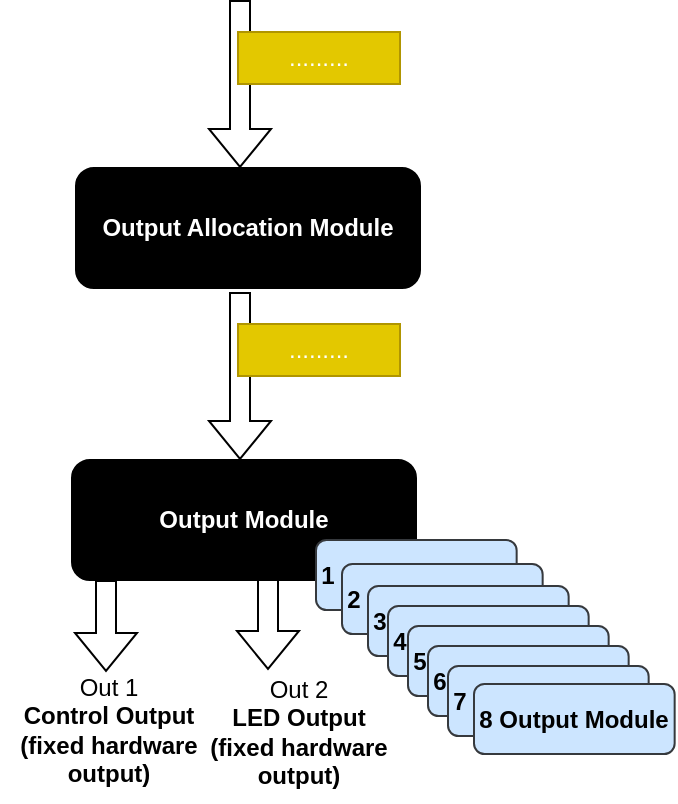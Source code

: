 <mxfile version="24.4.4" type="github" pages="5">
  <diagram name="Architecture" id="3tNNM1X5z_LQ3v7Zmcsf">
    <mxGraphModel dx="1785" dy="1080" grid="0" gridSize="10" guides="1" tooltips="1" connect="1" arrows="1" fold="1" page="1" pageScale="1" pageWidth="850" pageHeight="1100" background="none" math="0" shadow="0">
      <root>
        <mxCell id="0" />
        <mxCell id="1" parent="0" />
        <UserObject label="&lt;b&gt;Output Module&lt;/b&gt;" link="data:page/id,Wxlf60OAAQlv3tUu_XnG" id="fAy4cRbwCINLskFZb-au-1">
          <mxCell style="rounded=1;whiteSpace=wrap;html=1;fillColor=#000000;fontColor=#FFFFFF;" vertex="1" parent="1">
            <mxGeometry x="293" y="929" width="172" height="60" as="geometry" />
          </mxCell>
        </UserObject>
        <mxCell id="fAy4cRbwCINLskFZb-au-18" value="&lt;b&gt;1 Output Module&lt;/b&gt;" style="rounded=1;whiteSpace=wrap;html=1;fillColor=#cce5ff;strokeColor=#36393d;" vertex="1" parent="1">
          <mxGeometry x="415" y="969" width="100.33" height="35" as="geometry" />
        </mxCell>
        <mxCell id="fAy4cRbwCINLskFZb-au-11" value="&lt;b&gt;2 Output Module&lt;/b&gt;" style="rounded=1;whiteSpace=wrap;html=1;fillColor=#cce5ff;strokeColor=#36393d;" vertex="1" parent="1">
          <mxGeometry x="428" y="981" width="100.33" height="35" as="geometry" />
        </mxCell>
        <mxCell id="fAy4cRbwCINLskFZb-au-12" value="&lt;b&gt;3 Output Module&lt;/b&gt;" style="rounded=1;whiteSpace=wrap;html=1;fillColor=#cce5ff;strokeColor=#36393d;" vertex="1" parent="1">
          <mxGeometry x="441" y="992" width="100.33" height="35" as="geometry" />
        </mxCell>
        <mxCell id="fAy4cRbwCINLskFZb-au-13" value="&lt;b&gt;4 Output Module&lt;/b&gt;" style="rounded=1;whiteSpace=wrap;html=1;fillColor=#cce5ff;strokeColor=#36393d;" vertex="1" parent="1">
          <mxGeometry x="451" y="1002" width="100.33" height="35" as="geometry" />
        </mxCell>
        <mxCell id="fAy4cRbwCINLskFZb-au-14" value="&lt;b&gt;5 Output Module&lt;/b&gt;" style="rounded=1;whiteSpace=wrap;html=1;fillColor=#cce5ff;strokeColor=#36393d;" vertex="1" parent="1">
          <mxGeometry x="461" y="1012" width="100.33" height="35" as="geometry" />
        </mxCell>
        <mxCell id="fAy4cRbwCINLskFZb-au-15" value="&lt;b&gt;6 Output Module&lt;/b&gt;" style="rounded=1;whiteSpace=wrap;html=1;fillColor=#cce5ff;strokeColor=#36393d;" vertex="1" parent="1">
          <mxGeometry x="471" y="1022" width="100.33" height="35" as="geometry" />
        </mxCell>
        <mxCell id="fAy4cRbwCINLskFZb-au-16" value="&lt;b&gt;7 Output Module&lt;/b&gt;" style="rounded=1;whiteSpace=wrap;html=1;fillColor=#cce5ff;strokeColor=#36393d;" vertex="1" parent="1">
          <mxGeometry x="481" y="1032" width="100.33" height="35" as="geometry" />
        </mxCell>
        <mxCell id="fAy4cRbwCINLskFZb-au-17" value="&lt;b&gt;8 Output Module&lt;/b&gt;" style="rounded=1;whiteSpace=wrap;html=1;fillColor=#cce5ff;strokeColor=#36393d;" vertex="1" parent="1">
          <mxGeometry x="494" y="1041" width="100.33" height="35" as="geometry" />
        </mxCell>
        <mxCell id="ux4bUXaMXEddhi8iajMC-2" value="" style="shape=flexArrow;endArrow=classic;html=1;rounded=0;" edge="1" parent="1">
          <mxGeometry width="50" height="50" relative="1" as="geometry">
            <mxPoint x="377" y="845" as="sourcePoint" />
            <mxPoint x="377" y="929" as="targetPoint" />
          </mxGeometry>
        </mxCell>
        <UserObject label="&lt;font color=&quot;#ffffff&quot;&gt;.........&lt;/font&gt;" link="data:page/id,hWRcXc2n00R3Cc0Se4TX" id="trt422tmJs_5_FZKnpYO-1">
          <mxCell style="rounded=0;whiteSpace=wrap;html=1;fillColor=#e3c800;strokeColor=#B09500;fontColor=#000000;" vertex="1" parent="1">
            <mxGeometry x="376" y="861" width="81" height="26" as="geometry" />
          </mxCell>
        </UserObject>
        <mxCell id="wxT5oKkkRgQmS80elWKP-1" value="" style="shape=flexArrow;endArrow=classic;html=1;rounded=0;" edge="1" parent="1">
          <mxGeometry width="50" height="50" relative="1" as="geometry">
            <mxPoint x="310" y="989" as="sourcePoint" />
            <mxPoint x="310" y="1035" as="targetPoint" />
          </mxGeometry>
        </mxCell>
        <mxCell id="wxT5oKkkRgQmS80elWKP-2" value="" style="shape=flexArrow;endArrow=classic;html=1;rounded=0;" edge="1" parent="1">
          <mxGeometry width="50" height="50" relative="1" as="geometry">
            <mxPoint x="391" y="988" as="sourcePoint" />
            <mxPoint x="391" y="1034" as="targetPoint" />
          </mxGeometry>
        </mxCell>
        <mxCell id="wxT5oKkkRgQmS80elWKP-3" value="Out 1&lt;div&gt;&lt;b&gt;Control Output&lt;/b&gt;&lt;/div&gt;&lt;div&gt;&lt;b&gt;(fixed hardware&lt;/b&gt;&lt;/div&gt;&lt;div&gt;&lt;b&gt;output)&lt;/b&gt;&lt;/div&gt;" style="text;html=1;align=center;verticalAlign=middle;resizable=0;points=[];autosize=1;strokeColor=none;fillColor=none;" vertex="1" parent="1">
          <mxGeometry x="257" y="1029" width="107" height="70" as="geometry" />
        </mxCell>
        <mxCell id="9pxlGcknDMdws_vcNT_B-1" value="Out 2&lt;div&gt;&lt;b&gt;LED Output&lt;/b&gt;&lt;/div&gt;&lt;div&gt;&lt;div&gt;&lt;b&gt;(fixed hardware&lt;/b&gt;&lt;/div&gt;&lt;div&gt;&lt;b&gt;output)&lt;/b&gt;&lt;/div&gt;&lt;/div&gt;" style="text;html=1;align=center;verticalAlign=middle;resizable=0;points=[];autosize=1;strokeColor=none;fillColor=none;" vertex="1" parent="1">
          <mxGeometry x="352" y="1030" width="107" height="70" as="geometry" />
        </mxCell>
        <UserObject label="&lt;b&gt;Output Allocation Module&lt;/b&gt;" link="data:page/id,f13qpNif5W2N2oETGpjO" id="vfjMXeYuusqqXOGD4zw7-1">
          <mxCell style="rounded=1;whiteSpace=wrap;html=1;fillColor=#000000;fontColor=#FFFFFF;" vertex="1" parent="1">
            <mxGeometry x="295" y="783" width="172" height="60" as="geometry" />
          </mxCell>
        </UserObject>
        <mxCell id="m_XG7xQePaBYRRnWptKg-1" value="" style="shape=flexArrow;endArrow=classic;html=1;rounded=0;" edge="1" parent="1">
          <mxGeometry width="50" height="50" relative="1" as="geometry">
            <mxPoint x="377" y="699" as="sourcePoint" />
            <mxPoint x="377" y="783" as="targetPoint" />
          </mxGeometry>
        </mxCell>
        <UserObject label="&lt;font color=&quot;#ffffff&quot;&gt;.........&lt;/font&gt;" link="data:page/id,hWRcXc2n00R3Cc0Se4TX" id="m_XG7xQePaBYRRnWptKg-2">
          <mxCell style="rounded=0;whiteSpace=wrap;html=1;fillColor=#e3c800;strokeColor=#B09500;fontColor=#000000;" vertex="1" parent="1">
            <mxGeometry x="376" y="715" width="81" height="26" as="geometry" />
          </mxCell>
        </UserObject>
      </root>
    </mxGraphModel>
  </diagram>
  <diagram name="95-OutputModule" id="Wxlf60OAAQlv3tUu_XnG" />
  <diagram name="96- Output allocation module" id="f13qpNif5W2N2oETGpjO">
    <mxGraphModel dx="1160" dy="1802" grid="0" gridSize="10" guides="1" tooltips="1" connect="1" arrows="1" fold="1" page="1" pageScale="1" pageWidth="850" pageHeight="1100" background="none" backgroundImage="{&quot;src&quot;:&quot;data:page/id,3tNNM1X5z_LQ3v7Zmcsf&quot;}" math="0" shadow="0">
      <root>
        <mxCell id="iN4MMuQWKGQ09hD97ne7-0" />
        <mxCell id="iN4MMuQWKGQ09hD97ne7-1" parent="iN4MMuQWKGQ09hD97ne7-0" />
        <mxCell id="iN4MMuQWKGQ09hD97ne7-2" value="&lt;div style=&quot;box-sizing: border-box; font-family: &amp;quot;Segoe UI VSS (Regular)&amp;quot;, &amp;quot;Segoe UI&amp;quot;, -apple-system, BlinkMacSystemFont, Roboto, &amp;quot;Helvetica Neue&amp;quot;, Helvetica, Ubuntu, Arial, sans-serif, &amp;quot;Apple Color Emoji&amp;quot;, &amp;quot;Segoe UI Emoji&amp;quot;, &amp;quot;Segoe UI Symbol&amp;quot;; font-size: 14px; text-align: start;&quot;&gt;&lt;div style=&quot;box-sizing: border-box;&quot;&gt;&lt;div style=&quot;box-sizing: border-box;&quot;&gt;&lt;div&gt;&lt;div style=&quot;box-sizing: border-box;&quot;&gt;Available modules (in this context hardware pluggable modules) which can be selected&lt;/div&gt;&lt;div style=&quot;box-sizing: border-box;&quot;&gt;&lt;ol style=&quot;box-sizing: border-box; padding-left: 40px;&quot;&gt;&lt;li style=&quot;box-sizing: border-box; list-style: inherit;&quot;&gt;Switch&lt;br style=&quot;box-sizing: border-box;&quot;&gt;&lt;/li&gt;&lt;li style=&quot;box-sizing: border-box; list-style: inherit;&quot;&gt;Switch Large&lt;/li&gt;&lt;li style=&quot;box-sizing: border-box; list-style: inherit;&quot;&gt;Dimmer&lt;/li&gt;&lt;li style=&quot;box-sizing: border-box; list-style: inherit;&quot;&gt;Regulator&lt;br style=&quot;box-sizing: border-box;&quot;&gt;&lt;/li&gt;&lt;li style=&quot;box-sizing: border-box; list-style: inherit;&quot;&gt;Regulator Large&lt;/li&gt;&lt;li style=&quot;box-sizing: border-box; list-style: inherit;&quot;&gt;Plug&lt;/li&gt;&lt;li style=&quot;box-sizing: border-box; list-style: inherit;&quot;&gt;Plug Large&lt;/li&gt;&lt;li style=&quot;box-sizing: border-box; list-style: inherit;&quot;&gt;spare&lt;/li&gt;&lt;li style=&quot;box-sizing: border-box; list-style: inherit;&quot;&gt;spare&lt;/li&gt;&lt;li style=&quot;box-sizing: border-box; list-style: inherit;&quot;&gt;Empty&lt;/li&gt;&lt;/ol&gt;&lt;/div&gt;&lt;div style=&quot;box-sizing: border-box;&quot;&gt;Modules are standard size modules and occupies 1 position, The large modules uses 2 positions, meaning each large module occupies 2 led control outputs and 2 level control outputs.&lt;/div&gt;&lt;div style=&quot;box-sizing: border-box;&quot;&gt;&lt;br style=&quot;box-sizing: border-box;&quot;&gt;&lt;/div&gt;&lt;div style=&quot;box-sizing: border-box;&quot;&gt;Based on the input, the allocator has to allocate the values to the output modules.&lt;/div&gt;&lt;/div&gt;&lt;div&gt;&lt;b&gt;&lt;br&gt;&lt;/b&gt;&lt;/div&gt;&lt;ul style=&quot;box-sizing: border-box; padding: 0px 0px 0px 40px;&quot;&gt;&lt;li style=&quot;box-sizing: border-box; list-style: inherit;&quot;&gt;&lt;div style=&quot;box-sizing: border-box;&quot;&gt;&lt;b style=&quot;box-sizing: border-box;&quot;&gt;Allocation Logic&lt;/b&gt;&lt;/div&gt;&lt;div style=&quot;box-sizing: border-box;&quot;&gt;&lt;ul style=&quot;box-sizing: border-box; padding: 0px 0px 0px 40px;&quot;&gt;&lt;li style=&quot;box-sizing: border-box; list-style: inherit;&quot;&gt;Allocate module 1 to Output module 1 output&lt;/li&gt;&lt;ul style=&quot;box-sizing: border-box; padding: 0px 0px 0px 40px;&quot;&gt;&lt;li style=&quot;box-sizing: border-box; list-style: inherit;&quot;&gt;If module 1 is large module, reserve output module 2 output&lt;/li&gt;&lt;/ul&gt;&lt;li style=&quot;box-sizing: border-box; list-style: inherit;&quot;&gt;Check next available output module, allocate the output of the module to next available output module and reserve the next output module, if the module is large&lt;/li&gt;&lt;li style=&quot;box-sizing: border-box; list-style: inherit;&quot;&gt;If module is empty allocate to next output module output&lt;/li&gt;&lt;li style=&quot;box-sizing: border-box; list-style: inherit;&quot;&gt;Allocate until the last module&amp;nbsp;&lt;/li&gt;&lt;li style=&quot;box-sizing: border-box; list-style: inherit;&quot;&gt;If module takes more than 8 output modules, ignore allocation after the 8th output module&lt;/li&gt;&lt;/ul&gt;&lt;div style=&quot;box-sizing: border-box;&quot;&gt;Example:&amp;nbsp;&lt;/div&gt;&lt;div style=&quot;box-sizing: border-box;&quot;&gt;types&lt;/div&gt;&lt;div style=&quot;box-sizing: border-box;&quot;&gt;1- Switch&lt;/div&gt;&lt;div style=&quot;box-sizing: border-box;&quot;&gt;2-Regulator Large&lt;/div&gt;&lt;div style=&quot;box-sizing: border-box;&quot;&gt;3- Dimmer&lt;/div&gt;&lt;div style=&quot;box-sizing: border-box;&quot;&gt;4-Plug Large&lt;/div&gt;&lt;div style=&quot;box-sizing: border-box;&quot;&gt;5-Empty&lt;/div&gt;&lt;div style=&quot;box-sizing: border-box;&quot;&gt;6-Empty&lt;/div&gt;&lt;div style=&quot;box-sizing: border-box;&quot;&gt;7-Empty&lt;/div&gt;&lt;div style=&quot;box-sizing: border-box;&quot;&gt;8-empty&lt;/div&gt;&lt;div style=&quot;box-sizing: border-box;&quot;&gt;&lt;br style=&quot;box-sizing: border-box;&quot;&gt;&lt;/div&gt;&lt;div style=&quot;box-sizing: border-box;&quot;&gt;Allocation based on the example:&lt;/div&gt;&lt;div style=&quot;box-sizing: border-box;&quot;&gt;Output Module 1 - Switch (occupies 1 output module)&lt;/div&gt;&lt;div style=&quot;box-sizing: border-box;&quot;&gt;Output Module 2 - Regulator Large (occupies 2 output modules)&lt;/div&gt;&lt;div style=&quot;box-sizing: border-box;&quot;&gt;Output Module 3 - Reserve (occupied by regulator large)&lt;/div&gt;&lt;div style=&quot;box-sizing: border-box;&quot;&gt;Output Module 4 - Dimmer&amp;nbsp;&lt;span style=&quot;box-sizing: border-box;&quot;&gt;(occupies 1 output module)&lt;/span&gt;&lt;/div&gt;&lt;div style=&quot;box-sizing: border-box;&quot;&gt;Output Module 5 - Plug&amp;nbsp; Large (Occupies 2 output modules)&lt;/div&gt;&lt;div style=&quot;box-sizing: border-box;&quot;&gt;&lt;span style=&quot;box-sizing: border-box;&quot;&gt;Output Module 6 - Reserve (occupied by plug large)&lt;/span&gt;&lt;br style=&quot;box-sizing: border-box;&quot;&gt;&lt;/div&gt;&lt;div style=&quot;box-sizing: border-box;&quot;&gt;&lt;span style=&quot;box-sizing: border-box;&quot;&gt;Output Module 7 - Reserve&lt;/span&gt;&lt;/div&gt;&lt;div style=&quot;box-sizing: border-box;&quot;&gt;&lt;span style=&quot;box-sizing: border-box;&quot;&gt;Output Module 8 - Reserve&lt;/span&gt;&lt;/div&gt;&lt;div style=&quot;box-sizing: border-box;&quot;&gt;&lt;br style=&quot;box-sizing: border-box;&quot;&gt;&lt;/div&gt;&lt;/div&gt;&lt;div style=&quot;box-sizing: border-box;&quot;&gt;&lt;br style=&quot;box-sizing: border-box;&quot;&gt;&lt;/div&gt;&lt;div style=&quot;box-sizing: border-box;&quot;&gt;&lt;b style=&quot;box-sizing: border-box;&quot;&gt;Control Logic&lt;/b&gt;&lt;/div&gt;&lt;div style=&quot;box-sizing: border-box;&quot;&gt;&lt;span style=&quot;box-sizing: border-box;&quot;&gt;&amp;nbsp;&lt;/span&gt;&lt;br style=&quot;box-sizing: border-box;&quot;&gt;&lt;/div&gt;&lt;div style=&quot;box-sizing: border-box;&quot;&gt;&lt;i style=&quot;box-sizing: border-box;&quot;&gt;&lt;u style=&quot;box-sizing: border-box;&quot;&gt;Type: Switch, Plug, Plug Large&lt;/u&gt;&lt;/i&gt;&lt;/div&gt;&lt;div style=&quot;box-sizing: border-box;&quot;&gt;&lt;ol style=&quot;box-sizing: border-box; padding-left: 40px;&quot;&gt;&lt;li style=&quot;box-sizing: border-box; list-style: inherit;&quot;&gt;PWM = off&lt;/li&gt;&lt;li style=&quot;box-sizing: border-box; list-style: inherit;&quot;&gt;&lt;span style=&quot;box-sizing: border-box;&quot;&gt;Number of leds-1&lt;/span&gt;&lt;br style=&quot;box-sizing: border-box;&quot;&gt;&lt;/li&gt;&lt;li style=&quot;box-sizing: border-box; list-style: inherit;&quot;&gt;&lt;span style=&quot;box-sizing: border-box;&quot;&gt;&lt;br style=&quot;box-sizing: border-box;&quot;&gt;State is off, then Output level 0%&lt;br style=&quot;box-sizing: border-box;&quot;&gt;&lt;/span&gt;State is on then Output level 100%&lt;/li&gt;&lt;li style=&quot;box-sizing: border-box; list-style: inherit;&quot;&gt;Switch led color (global value)&lt;/li&gt;&lt;li style=&quot;box-sizing: border-box; list-style: inherit;&quot;&gt;Led brightness = Required Visible brightness (calculated by ambient light sensor module) from global variable + Switch light compensation (global value)&lt;/li&gt;&lt;/ol&gt;&lt;div style=&quot;box-sizing: border-box;&quot;&gt;&lt;div style=&quot;box-sizing: border-box;&quot;&gt;&lt;i style=&quot;box-sizing: border-box;&quot;&gt;&lt;u style=&quot;box-sizing: border-box;&quot;&gt;Type: Dimmer, Regulator, Regulator Large&lt;/u&gt;&lt;/i&gt;&lt;/div&gt;&lt;div style=&quot;box-sizing: border-box;&quot;&gt;&lt;ol style=&quot;box-sizing: border-box; padding-left: 40px;&quot;&gt;&lt;li style=&quot;box-sizing: border-box; list-style: inherit;&quot;&gt;PWM = on&amp;nbsp;&lt;/li&gt;&lt;li style=&quot;box-sizing: border-box; list-style: inherit;&quot;&gt;&lt;span style=&quot;box-sizing: border-box;&quot;&gt;Number of leds - Set based on level - 0 to 5 (eg: if 100% 5 leds, 50%-2 leds) and when state is on&lt;br style=&quot;box-sizing: border-box;&quot;&gt;&lt;/span&gt;When state is off number of leds to 0&lt;/li&gt;&lt;li style=&quot;box-sizing: border-box; list-style: inherit;&quot;&gt;Set level passes to level when state is on level is 0 when state is off&lt;/li&gt;&lt;li style=&quot;box-sizing: border-box; list-style: inherit;&quot;&gt;Switch led color (global value)&lt;br style=&quot;box-sizing: border-box;&quot;&gt;&lt;/li&gt;&lt;li style=&quot;box-sizing: border-box; list-style: inherit;&quot;&gt;Led brightness = Required Visible brightness (calculated by ambient light sensor) + Switch light compensation (global value)&lt;/li&gt;&lt;/ol&gt;&lt;div style=&quot;box-sizing: border-box;&quot;&gt;Type: Empty&lt;/div&gt;&lt;div style=&quot;box-sizing: border-box;&quot;&gt;&lt;ol style=&quot;box-sizing: border-box; padding-left: 40px;&quot;&gt;&lt;li style=&quot;box-sizing: border-box; list-style: inherit;&quot;&gt;PWM = off&lt;/li&gt;&lt;li style=&quot;box-sizing: border-box; list-style: inherit;&quot;&gt;&lt;span style=&quot;box-sizing: border-box;&quot;&gt;Number of leds 0&lt;/span&gt;&lt;br style=&quot;box-sizing: border-box;&quot;&gt;&lt;/li&gt;&lt;li style=&quot;box-sizing: border-box; list-style: inherit;&quot;&gt;level is 0&lt;/li&gt;&lt;li style=&quot;box-sizing: border-box; list-style: inherit;&quot;&gt;Switch led color (global value)&lt;br style=&quot;box-sizing: border-box;&quot;&gt;&lt;/li&gt;&lt;li style=&quot;box-sizing: border-box; list-style: inherit;&quot;&gt;Led brightness = 0&lt;/li&gt;&lt;/ol&gt;&lt;/div&gt;&lt;/div&gt;&lt;/div&gt;&lt;/div&gt;&lt;/li&gt;&lt;/ul&gt;&lt;/div&gt;&lt;/div&gt;&lt;/div&gt;" style="rounded=0;whiteSpace=wrap;html=1;fillColor=#99CCFF;strokeColor=#b85450;gradientColor=none;glass=1;opacity=89;shadow=0;" vertex="1" parent="iN4MMuQWKGQ09hD97ne7-1">
          <mxGeometry x="7" y="-180" width="838" height="1276" as="geometry" />
        </mxCell>
        <UserObject label="&lt;b&gt;&lt;font style=&quot;font-size: 21px;&quot;&gt;X&lt;/font&gt;&lt;/b&gt;" link="data:page/id,3tNNM1X5z_LQ3v7Zmcsf" id="iN4MMuQWKGQ09hD97ne7-3">
          <mxCell style="whiteSpace=wrap;html=1;aspect=fixed;fillColor=#ff0000;" vertex="1" parent="iN4MMuQWKGQ09hD97ne7-1">
            <mxGeometry x="812" y="-180" width="33" height="33" as="geometry" />
          </mxCell>
        </UserObject>
      </root>
    </mxGraphModel>
  </diagram>
  <diagram name="95-1 Inputs" id="hWRcXc2n00R3Cc0Se4TX" />
  <diagram name="96-1 Inputs" id="_CJlaNm810BKsSvQgKIT">
    <mxGraphModel dx="1160" dy="702" grid="0" gridSize="10" guides="1" tooltips="1" connect="1" arrows="1" fold="1" page="1" pageScale="1" pageWidth="850" pageHeight="1100" background="none" backgroundImage="{&quot;src&quot;:&quot;data:page/id,3tNNM1X5z_LQ3v7Zmcsf&quot;}" math="0" shadow="0">
      <root>
        <mxCell id="Ujm6htgVsN1CnAjKJrb1-0" />
        <mxCell id="Ujm6htgVsN1CnAjKJrb1-1" parent="Ujm6htgVsN1CnAjKJrb1-0" />
        <mxCell id="Ujm6htgVsN1CnAjKJrb1-2" value="&lt;div style=&quot;box-sizing: border-box; font-family: &amp;quot;Segoe UI VSS (Regular)&amp;quot;, &amp;quot;Segoe UI&amp;quot;, -apple-system, BlinkMacSystemFont, Roboto, &amp;quot;Helvetica Neue&amp;quot;, Helvetica, Ubuntu, Arial, sans-serif, &amp;quot;Apple Color Emoji&amp;quot;, &amp;quot;Segoe UI Emoji&amp;quot;, &amp;quot;Segoe UI Symbol&amp;quot;; font-size: 14px; text-align: start;&quot;&gt;&lt;div style=&quot;box-sizing: border-box;&quot;&gt;&lt;div style=&quot;box-sizing: border-box;&quot;&gt;&lt;ul style=&quot;box-sizing: border-box; padding: 0px 0px 0px 40px;&quot;&gt;&lt;li style=&quot;box-sizing: border-box; list-style: inherit;&quot;&gt;&lt;div style=&quot;box-sizing: border-box;&quot;&gt;&lt;div style=&quot;box-sizing: border-box;&quot;&gt;&lt;b style=&quot;box-sizing: border-box;&quot;&gt;Input&lt;/b&gt;&lt;/div&gt;&lt;div style=&quot;box-sizing: border-box;&quot;&gt;&lt;ol style=&quot;box-sizing: border-box; padding-left: 40px; list-style: lower-alpha;&quot;&gt;&lt;li style=&quot;box-sizing: border-box; list-style: inherit;&quot;&gt;Type of module 1 byte&lt;br&gt;(1-Switch, 2-Dimmer, 3-Regulator&lt;br&gt;4-Plug, 5-Switch Large, 6-Regulator Large, 7-Plug Large, 8..9-spare, 10-Empty)&lt;/li&gt;&lt;li style=&quot;box-sizing: border-box; list-style: inherit;&quot;&gt;Activation bits 1 byte&lt;/li&gt;&lt;ol style=&quot;box-sizing: border-box; padding-left: 40px;&quot;&gt;&lt;li style=&quot;box-sizing: border-box; list-style: inherit;&quot;&gt;&lt;span style=&quot;box-sizing: border-box;&quot;&gt;State - bool - 0 off 1 on&lt;/span&gt;&lt;/li&gt;&lt;li style=&quot;box-sizing: border-box; list-style: inherit;&quot;&gt;&lt;span style=&quot;box-sizing: border-box;&quot;&gt;reserve&lt;/span&gt;&lt;/li&gt;&lt;li style=&quot;box-sizing: border-box; list-style: inherit;&quot;&gt;&lt;span style=&quot;box-sizing: border-box;&quot;&gt;..&lt;/span&gt;&lt;/li&gt;&lt;/ol&gt;&lt;li style=&quot;box-sizing: border-box; list-style: inherit;&quot;&gt;Level&amp;nbsp;&lt;/li&gt;&lt;li style=&quot;box-sizing: border-box; list-style: inherit;&quot;&gt;Spare&lt;/li&gt;&lt;/ol&gt;&lt;/div&gt;&lt;/div&gt;&lt;/li&gt;&lt;/ul&gt;&lt;/div&gt;&lt;/div&gt;&lt;/div&gt;" style="rounded=0;whiteSpace=wrap;html=1;fillColor=#99CCFF;strokeColor=#b85450;gradientColor=none;glass=1;opacity=89;shadow=0;" vertex="1" parent="Ujm6htgVsN1CnAjKJrb1-1">
          <mxGeometry x="383" y="531" width="328" height="248" as="geometry" />
        </mxCell>
        <UserObject label="&lt;b&gt;&lt;font style=&quot;font-size: 21px;&quot;&gt;X&lt;/font&gt;&lt;/b&gt;" link="data:page/id,3tNNM1X5z_LQ3v7Zmcsf" id="Ujm6htgVsN1CnAjKJrb1-3">
          <mxCell style="whiteSpace=wrap;html=1;aspect=fixed;fillColor=#ff0000;" vertex="1" parent="Ujm6htgVsN1CnAjKJrb1-1">
            <mxGeometry x="678" y="531" width="33" height="33" as="geometry" />
          </mxCell>
        </UserObject>
      </root>
    </mxGraphModel>
  </diagram>
</mxfile>

